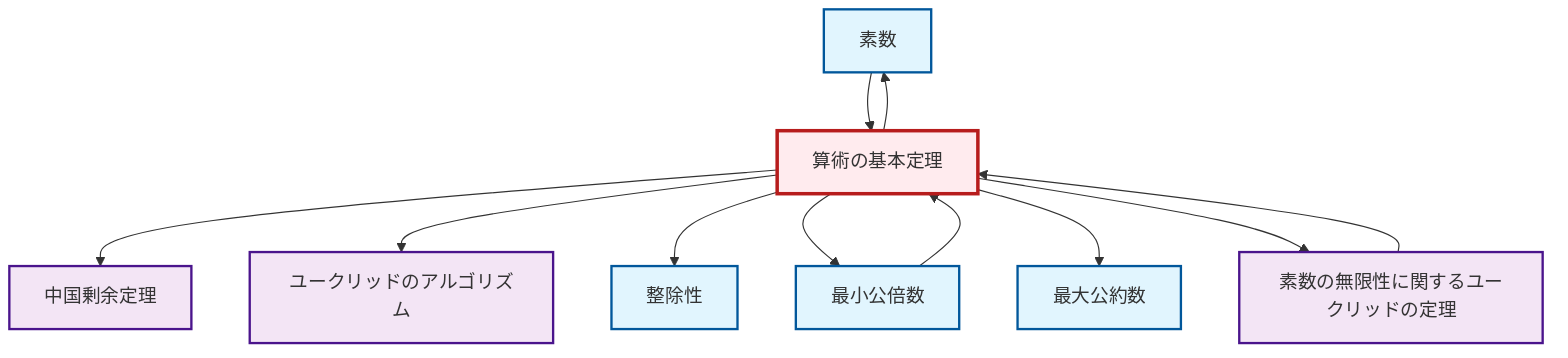 graph TD
    classDef definition fill:#e1f5fe,stroke:#01579b,stroke-width:2px
    classDef theorem fill:#f3e5f5,stroke:#4a148c,stroke-width:2px
    classDef axiom fill:#fff3e0,stroke:#e65100,stroke-width:2px
    classDef example fill:#e8f5e9,stroke:#1b5e20,stroke-width:2px
    classDef current fill:#ffebee,stroke:#b71c1c,stroke-width:3px
    def-prime["素数"]:::definition
    thm-chinese-remainder["中国剰余定理"]:::theorem
    def-gcd["最大公約数"]:::definition
    thm-euclidean-algorithm["ユークリッドのアルゴリズム"]:::theorem
    thm-euclid-infinitude-primes["素数の無限性に関するユークリッドの定理"]:::theorem
    thm-fundamental-arithmetic["算術の基本定理"]:::theorem
    def-divisibility["整除性"]:::definition
    def-lcm["最小公倍数"]:::definition
    thm-fundamental-arithmetic --> thm-chinese-remainder
    thm-fundamental-arithmetic --> thm-euclidean-algorithm
    thm-fundamental-arithmetic --> def-prime
    thm-fundamental-arithmetic --> def-divisibility
    def-prime --> thm-fundamental-arithmetic
    thm-fundamental-arithmetic --> def-lcm
    thm-euclid-infinitude-primes --> thm-fundamental-arithmetic
    thm-fundamental-arithmetic --> def-gcd
    def-lcm --> thm-fundamental-arithmetic
    thm-fundamental-arithmetic --> thm-euclid-infinitude-primes
    class thm-fundamental-arithmetic current